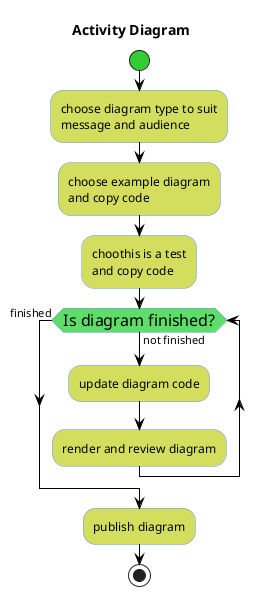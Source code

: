 @startuml Activity Diagram Demo

title Activity Diagram

skinparam activity {
    StartColor limegreen
    EndColor darkblue
    BackgroundColor #d4de5e
    BorderColor #5e94de
    ArrowColor black
}

skinparam activityDiamond {
    BackgroundColor #5ede68
    BorderColor #5e94de
    fontSize 16
}

start
:choose diagram type to suit 
message and audience;


:choose example diagram
and copy code;

:choothis is a test
and copy code;


while (Is diagram finished?) is (not finished)
    :update diagram code;
    :render and review diagram;
endwhile (finished)

:publish diagram;

stop

@enduml